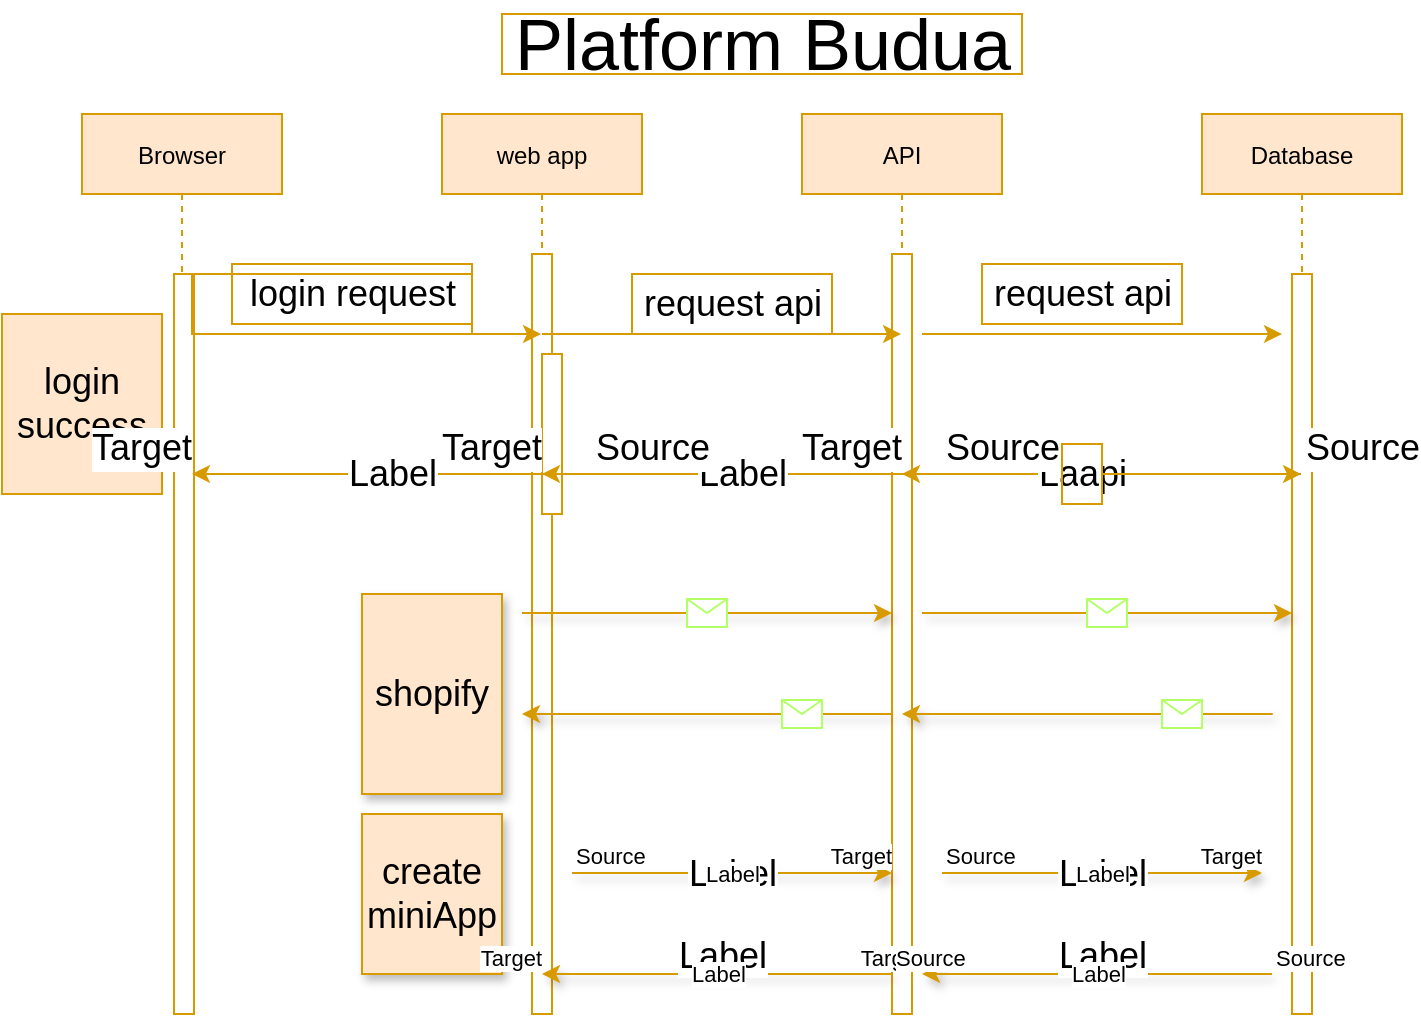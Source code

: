 <mxfile version="13.10.1" type="github">
  <diagram id="kgpKYQtTHZ0yAKxKKP6v" name="Page-1">
    <mxGraphModel dx="1038" dy="585" grid="1" gridSize="10" guides="1" tooltips="1" connect="1" arrows="1" fold="1" page="1" pageScale="1" pageWidth="850" pageHeight="1100" math="0" shadow="0">
      <root>
        <mxCell id="0" />
        <mxCell id="1" parent="0" />
        <mxCell id="3nuBFxr9cyL0pnOWT2aG-1" value="web app" style="shape=umlLifeline;perimeter=lifelinePerimeter;container=1;collapsible=0;recursiveResize=0;rounded=0;shadow=0;strokeWidth=1;fillColor=#ffe6cc;strokeColor=#D79B00;" parent="1" vertex="1">
          <mxGeometry x="260" y="80" width="100" height="450" as="geometry" />
        </mxCell>
        <mxCell id="3nuBFxr9cyL0pnOWT2aG-2" value="" style="points=[];perimeter=orthogonalPerimeter;rounded=0;shadow=0;strokeWidth=1;strokeColor=#D79B00;" parent="3nuBFxr9cyL0pnOWT2aG-1" vertex="1">
          <mxGeometry x="45" y="70" width="10" height="380" as="geometry" />
        </mxCell>
        <mxCell id="3nuBFxr9cyL0pnOWT2aG-4" value="" style="points=[];perimeter=orthogonalPerimeter;rounded=0;shadow=0;strokeWidth=1;fontSize=18;strokeColor=#D79B00;" parent="3nuBFxr9cyL0pnOWT2aG-1" vertex="1">
          <mxGeometry x="50" y="120" width="10" height="80" as="geometry" />
        </mxCell>
        <mxCell id="3nuBFxr9cyL0pnOWT2aG-5" value="API" style="shape=umlLifeline;perimeter=lifelinePerimeter;container=1;collapsible=0;recursiveResize=0;rounded=0;shadow=0;strokeWidth=1;fillColor=#ffe6cc;strokeColor=#D79B00;" parent="1" vertex="1">
          <mxGeometry x="440" y="80" width="100" height="450" as="geometry" />
        </mxCell>
        <mxCell id="3nuBFxr9cyL0pnOWT2aG-6" value="" style="points=[];perimeter=orthogonalPerimeter;rounded=0;shadow=0;strokeWidth=1;strokeColor=#D79B00;" parent="3nuBFxr9cyL0pnOWT2aG-5" vertex="1">
          <mxGeometry x="45" y="70" width="10" height="380" as="geometry" />
        </mxCell>
        <mxCell id="4AZCgMb4vHLecGoA0_im-1" value="Browser" style="shape=umlLifeline;perimeter=lifelinePerimeter;container=1;collapsible=0;recursiveResize=0;rounded=0;shadow=0;strokeWidth=1;fillColor=#ffe6cc;strokeColor=#D79B00;" vertex="1" parent="1">
          <mxGeometry x="80" y="80" width="100" height="450" as="geometry" />
        </mxCell>
        <mxCell id="4AZCgMb4vHLecGoA0_im-2" value="" style="points=[];perimeter=orthogonalPerimeter;rounded=0;shadow=0;strokeWidth=1;strokeColor=#D79B00;" vertex="1" parent="4AZCgMb4vHLecGoA0_im-1">
          <mxGeometry x="46" y="80" width="10" height="370" as="geometry" />
        </mxCell>
        <mxCell id="4AZCgMb4vHLecGoA0_im-3" value="Database" style="shape=umlLifeline;perimeter=lifelinePerimeter;container=1;collapsible=0;recursiveResize=0;rounded=0;shadow=0;strokeWidth=1;fillColor=#ffe6cc;strokeColor=#D79B00;" vertex="1" parent="1">
          <mxGeometry x="640" y="80" width="100" height="450" as="geometry" />
        </mxCell>
        <mxCell id="4AZCgMb4vHLecGoA0_im-4" value="" style="points=[];perimeter=orthogonalPerimeter;rounded=0;shadow=0;strokeWidth=1;strokeColor=#D79B00;" vertex="1" parent="4AZCgMb4vHLecGoA0_im-3">
          <mxGeometry x="45" y="80" width="10" height="370" as="geometry" />
        </mxCell>
        <mxCell id="4AZCgMb4vHLecGoA0_im-5" value="&lt;font style=&quot;font-size: 36px&quot;&gt;Platform Budua&lt;/font&gt;" style="text;html=1;align=center;verticalAlign=middle;resizable=0;points=[];autosize=1;strokeColor=#D79B00;" vertex="1" parent="1">
          <mxGeometry x="290" y="30" width="260" height="30" as="geometry" />
        </mxCell>
        <mxCell id="4AZCgMb4vHLecGoA0_im-9" value="" style="group;fontSize=18;strokeColor=#D79B00;" vertex="1" connectable="0" parent="1">
          <mxGeometry x="135" y="160" width="140" height="30" as="geometry" />
        </mxCell>
        <mxCell id="4AZCgMb4vHLecGoA0_im-7" value="" style="endArrow=classic;html=1;fontSize=18;strokeColor=#D79B00;" edge="1" parent="4AZCgMb4vHLecGoA0_im-9" target="3nuBFxr9cyL0pnOWT2aG-1">
          <mxGeometry width="50" height="50" relative="1" as="geometry">
            <mxPoint y="30" as="sourcePoint" />
            <mxPoint x="90" y="-50" as="targetPoint" />
            <Array as="points" />
          </mxGeometry>
        </mxCell>
        <mxCell id="4AZCgMb4vHLecGoA0_im-8" value="login request" style="text;html=1;align=center;verticalAlign=middle;resizable=0;points=[];autosize=1;fontSize=18;strokeColor=#D79B00;" vertex="1" parent="4AZCgMb4vHLecGoA0_im-9">
          <mxGeometry x="20" y="-5" width="120" height="30" as="geometry" />
        </mxCell>
        <mxCell id="4AZCgMb4vHLecGoA0_im-10" value="login success" style="whiteSpace=wrap;html=1;fontSize=18;fillColor=#ffe6cc;strokeColor=#D79B00;" vertex="1" parent="1">
          <mxGeometry x="40" y="180" width="80" height="90" as="geometry" />
        </mxCell>
        <mxCell id="4AZCgMb4vHLecGoA0_im-12" value="" style="endArrow=classic;html=1;fontSize=18;strokeColor=#D79B00;" edge="1" parent="1" source="3nuBFxr9cyL0pnOWT2aG-1" target="3nuBFxr9cyL0pnOWT2aG-5">
          <mxGeometry width="50" height="50" relative="1" as="geometry">
            <mxPoint x="340" y="220" as="sourcePoint" />
            <mxPoint x="390" y="170" as="targetPoint" />
            <Array as="points">
              <mxPoint x="370" y="190" />
            </Array>
          </mxGeometry>
        </mxCell>
        <mxCell id="4AZCgMb4vHLecGoA0_im-14" value="" style="endArrow=classic;html=1;fontSize=18;strokeColor=#D79B00;" edge="1" parent="1">
          <mxGeometry width="50" height="50" relative="1" as="geometry">
            <mxPoint x="500" y="190" as="sourcePoint" />
            <mxPoint x="680" y="190" as="targetPoint" />
            <Array as="points">
              <mxPoint x="560.5" y="190" />
            </Array>
          </mxGeometry>
        </mxCell>
        <mxCell id="4AZCgMb4vHLecGoA0_im-15" value="Label" style="endArrow=classic;html=1;fontSize=18;strokeColor=#D79B00;" edge="1" parent="1" source="4AZCgMb4vHLecGoA0_im-3">
          <mxGeometry x="0.098" relative="1" as="geometry">
            <mxPoint x="330" y="260" as="sourcePoint" />
            <mxPoint x="490" y="260" as="targetPoint" />
            <mxPoint as="offset" />
          </mxGeometry>
        </mxCell>
        <mxCell id="4AZCgMb4vHLecGoA0_im-16" value="api" style="edgeLabel;resizable=0;html=1;align=center;verticalAlign=middle;fontSize=18;strokeColor=#D79B00;" connectable="0" vertex="1" parent="4AZCgMb4vHLecGoA0_im-15">
          <mxGeometry relative="1" as="geometry" />
        </mxCell>
        <mxCell id="4AZCgMb4vHLecGoA0_im-17" value="Source" style="edgeLabel;resizable=0;html=1;align=left;verticalAlign=bottom;fontSize=18;strokeColor=#D79B00;" connectable="0" vertex="1" parent="4AZCgMb4vHLecGoA0_im-15">
          <mxGeometry x="-1" relative="1" as="geometry" />
        </mxCell>
        <mxCell id="4AZCgMb4vHLecGoA0_im-18" value="Target" style="edgeLabel;resizable=0;html=1;align=right;verticalAlign=bottom;fontSize=18;strokeColor=#D79B00;" connectable="0" vertex="1" parent="4AZCgMb4vHLecGoA0_im-15">
          <mxGeometry x="1" relative="1" as="geometry" />
        </mxCell>
        <mxCell id="4AZCgMb4vHLecGoA0_im-19" value="Label" style="endArrow=classic;html=1;fontSize=18;strokeColor=#D79B00;" edge="1" parent="1">
          <mxGeometry relative="1" as="geometry">
            <mxPoint x="509.5" y="260" as="sourcePoint" />
            <mxPoint x="310" y="260" as="targetPoint" />
          </mxGeometry>
        </mxCell>
        <mxCell id="4AZCgMb4vHLecGoA0_im-21" value="Source" style="edgeLabel;resizable=0;html=1;align=left;verticalAlign=bottom;fontSize=18;strokeColor=#D79B00;" connectable="0" vertex="1" parent="4AZCgMb4vHLecGoA0_im-19">
          <mxGeometry x="-1" relative="1" as="geometry" />
        </mxCell>
        <mxCell id="4AZCgMb4vHLecGoA0_im-22" value="Target" style="edgeLabel;resizable=0;html=1;align=right;verticalAlign=bottom;fontSize=18;strokeColor=#D79B00;" connectable="0" vertex="1" parent="4AZCgMb4vHLecGoA0_im-19">
          <mxGeometry x="1" relative="1" as="geometry" />
        </mxCell>
        <mxCell id="4AZCgMb4vHLecGoA0_im-23" value="Label" style="endArrow=classic;html=1;fontSize=18;strokeColor=#D79B00;" edge="1" parent="1">
          <mxGeometry relative="1" as="geometry">
            <mxPoint x="334.5" y="260" as="sourcePoint" />
            <mxPoint x="135" y="260" as="targetPoint" />
          </mxGeometry>
        </mxCell>
        <mxCell id="4AZCgMb4vHLecGoA0_im-24" value="Label" style="edgeLabel;resizable=0;html=1;align=center;verticalAlign=middle;fontSize=18;strokeColor=#D79B00;" connectable="0" vertex="1" parent="4AZCgMb4vHLecGoA0_im-23">
          <mxGeometry relative="1" as="geometry" />
        </mxCell>
        <mxCell id="4AZCgMb4vHLecGoA0_im-25" value="Source" style="edgeLabel;resizable=0;html=1;align=left;verticalAlign=bottom;fontSize=18;strokeColor=#D79B00;" connectable="0" vertex="1" parent="4AZCgMb4vHLecGoA0_im-23">
          <mxGeometry x="-1" relative="1" as="geometry" />
        </mxCell>
        <mxCell id="4AZCgMb4vHLecGoA0_im-26" value="Target" style="edgeLabel;resizable=0;html=1;align=right;verticalAlign=bottom;fontSize=18;strokeColor=#D79B00;" connectable="0" vertex="1" parent="4AZCgMb4vHLecGoA0_im-23">
          <mxGeometry x="1" relative="1" as="geometry" />
        </mxCell>
        <mxCell id="4AZCgMb4vHLecGoA0_im-27" value="request api" style="text;html=1;align=center;verticalAlign=middle;resizable=0;points=[];autosize=1;fontSize=18;strokeColor=#D79B00;" vertex="1" parent="1">
          <mxGeometry x="355" y="160" width="100" height="30" as="geometry" />
        </mxCell>
        <mxCell id="4AZCgMb4vHLecGoA0_im-28" value="request api" style="text;html=1;align=center;verticalAlign=middle;resizable=0;points=[];autosize=1;fontSize=18;strokeColor=#D79B00;" vertex="1" parent="1">
          <mxGeometry x="530" y="155" width="100" height="30" as="geometry" />
        </mxCell>
        <mxCell id="4AZCgMb4vHLecGoA0_im-30" value="" style="edgeStyle=none;orthogonalLoop=1;jettySize=auto;html=1;fontSize=18;strokeColor=#D79B00;" edge="1" parent="1" source="4AZCgMb4vHLecGoA0_im-29" target="4AZCgMb4vHLecGoA0_im-3">
          <mxGeometry relative="1" as="geometry" />
        </mxCell>
        <mxCell id="4AZCgMb4vHLecGoA0_im-29" value="&amp;nbsp;" style="text;html=1;align=center;verticalAlign=middle;resizable=0;points=[];autosize=1;fontSize=18;strokeColor=#D79B00;" vertex="1" parent="1">
          <mxGeometry x="570" y="245" width="20" height="30" as="geometry" />
        </mxCell>
        <mxCell id="4AZCgMb4vHLecGoA0_im-36" value="shopify" style="whiteSpace=wrap;html=1;shadow=1;strokeColor=#d79b00;fontSize=18;fillColor=#ffe6cc;" vertex="1" parent="1">
          <mxGeometry x="220" y="320" width="70" height="100" as="geometry" />
        </mxCell>
        <mxCell id="4AZCgMb4vHLecGoA0_im-37" value="" style="endArrow=classic;html=1;shadow=1;strokeColor=#D79B00;fontSize=18;" edge="1" parent="1" target="3nuBFxr9cyL0pnOWT2aG-6">
          <mxGeometry relative="1" as="geometry">
            <mxPoint x="300" y="329.5" as="sourcePoint" />
            <mxPoint x="400" y="329.5" as="targetPoint" />
            <Array as="points">
              <mxPoint x="320" y="329.5" />
              <mxPoint x="350" y="329.5" />
            </Array>
          </mxGeometry>
        </mxCell>
        <mxCell id="4AZCgMb4vHLecGoA0_im-38" value="" style="shape=message;html=1;outlineConnect=0;strokeColor=#B3FF66;" vertex="1" parent="4AZCgMb4vHLecGoA0_im-37">
          <mxGeometry width="20" height="14" relative="1" as="geometry">
            <mxPoint x="-10" y="-7" as="offset" />
          </mxGeometry>
        </mxCell>
        <mxCell id="4AZCgMb4vHLecGoA0_im-39" value="" style="endArrow=classic;html=1;shadow=1;strokeColor=#D79B00;fontSize=18;" edge="1" parent="1">
          <mxGeometry relative="1" as="geometry">
            <mxPoint x="500" y="329.5" as="sourcePoint" />
            <mxPoint x="685" y="329.5" as="targetPoint" />
            <Array as="points">
              <mxPoint x="520" y="329.5" />
              <mxPoint x="550" y="329.5" />
            </Array>
          </mxGeometry>
        </mxCell>
        <mxCell id="4AZCgMb4vHLecGoA0_im-40" value="" style="shape=message;html=1;outlineConnect=0;strokeColor=#B3FF66;" vertex="1" parent="4AZCgMb4vHLecGoA0_im-39">
          <mxGeometry width="20" height="14" relative="1" as="geometry">
            <mxPoint x="-10" y="-7" as="offset" />
          </mxGeometry>
        </mxCell>
        <mxCell id="4AZCgMb4vHLecGoA0_im-43" value="" style="endArrow=classic;html=1;shadow=1;strokeColor=#D79B00;fontSize=18;" edge="1" parent="1">
          <mxGeometry relative="1" as="geometry">
            <mxPoint x="590" y="380" as="sourcePoint" />
            <mxPoint x="490" y="380" as="targetPoint" />
            <Array as="points">
              <mxPoint x="610" y="380" />
              <mxPoint x="640" y="380" />
              <mxPoint x="680" y="380" />
            </Array>
          </mxGeometry>
        </mxCell>
        <mxCell id="4AZCgMb4vHLecGoA0_im-44" value="" style="shape=message;html=1;outlineConnect=0;strokeColor=#B3FF66;" vertex="1" parent="4AZCgMb4vHLecGoA0_im-43">
          <mxGeometry width="20" height="14" relative="1" as="geometry">
            <mxPoint x="-10" y="-7" as="offset" />
          </mxGeometry>
        </mxCell>
        <mxCell id="4AZCgMb4vHLecGoA0_im-45" value="" style="endArrow=classic;html=1;shadow=1;strokeColor=#D79B00;fontSize=18;" edge="1" parent="1">
          <mxGeometry relative="1" as="geometry">
            <mxPoint x="400" y="380" as="sourcePoint" />
            <mxPoint x="300" y="380" as="targetPoint" />
            <Array as="points">
              <mxPoint x="420" y="380" />
              <mxPoint x="450" y="380" />
              <mxPoint x="490" y="380" />
            </Array>
          </mxGeometry>
        </mxCell>
        <mxCell id="4AZCgMb4vHLecGoA0_im-46" value="" style="shape=message;html=1;outlineConnect=0;strokeColor=#B3FF66;" vertex="1" parent="4AZCgMb4vHLecGoA0_im-45">
          <mxGeometry width="20" height="14" relative="1" as="geometry">
            <mxPoint x="-10" y="-7" as="offset" />
          </mxGeometry>
        </mxCell>
        <mxCell id="4AZCgMb4vHLecGoA0_im-48" value="create miniApp" style="whiteSpace=wrap;html=1;shadow=1;strokeColor=#d79b00;fontSize=18;fillColor=#ffe6cc;" vertex="1" parent="1">
          <mxGeometry x="220" y="430" width="70" height="80" as="geometry" />
        </mxCell>
        <mxCell id="4AZCgMb4vHLecGoA0_im-49" value="Label" style="endArrow=classic;html=1;shadow=1;strokeColor=#D79B00;fontSize=18;" edge="1" parent="1">
          <mxGeometry relative="1" as="geometry">
            <mxPoint x="325" y="459.5" as="sourcePoint" />
            <mxPoint x="485" y="459.5" as="targetPoint" />
          </mxGeometry>
        </mxCell>
        <mxCell id="4AZCgMb4vHLecGoA0_im-50" value="Label" style="edgeLabel;resizable=0;html=1;align=center;verticalAlign=middle;" connectable="0" vertex="1" parent="4AZCgMb4vHLecGoA0_im-49">
          <mxGeometry relative="1" as="geometry" />
        </mxCell>
        <mxCell id="4AZCgMb4vHLecGoA0_im-51" value="Source" style="edgeLabel;resizable=0;html=1;align=left;verticalAlign=bottom;" connectable="0" vertex="1" parent="4AZCgMb4vHLecGoA0_im-49">
          <mxGeometry x="-1" relative="1" as="geometry" />
        </mxCell>
        <mxCell id="4AZCgMb4vHLecGoA0_im-52" value="Target" style="edgeLabel;resizable=0;html=1;align=right;verticalAlign=bottom;" connectable="0" vertex="1" parent="4AZCgMb4vHLecGoA0_im-49">
          <mxGeometry x="1" relative="1" as="geometry" />
        </mxCell>
        <mxCell id="4AZCgMb4vHLecGoA0_im-53" value="Label" style="endArrow=classic;html=1;shadow=1;strokeColor=#D79B00;fontSize=18;" edge="1" parent="1">
          <mxGeometry relative="1" as="geometry">
            <mxPoint x="510" y="459.5" as="sourcePoint" />
            <mxPoint x="670" y="459.5" as="targetPoint" />
            <Array as="points">
              <mxPoint x="550" y="459.5" />
              <mxPoint x="580" y="459.5" />
            </Array>
          </mxGeometry>
        </mxCell>
        <mxCell id="4AZCgMb4vHLecGoA0_im-54" value="Label" style="edgeLabel;resizable=0;html=1;align=center;verticalAlign=middle;" connectable="0" vertex="1" parent="4AZCgMb4vHLecGoA0_im-53">
          <mxGeometry relative="1" as="geometry" />
        </mxCell>
        <mxCell id="4AZCgMb4vHLecGoA0_im-55" value="Source" style="edgeLabel;resizable=0;html=1;align=left;verticalAlign=bottom;" connectable="0" vertex="1" parent="4AZCgMb4vHLecGoA0_im-53">
          <mxGeometry x="-1" relative="1" as="geometry" />
        </mxCell>
        <mxCell id="4AZCgMb4vHLecGoA0_im-56" value="Target" style="edgeLabel;resizable=0;html=1;align=right;verticalAlign=bottom;" connectable="0" vertex="1" parent="4AZCgMb4vHLecGoA0_im-53">
          <mxGeometry x="1" relative="1" as="geometry" />
        </mxCell>
        <mxCell id="4AZCgMb4vHLecGoA0_im-59" value="Label" style="endArrow=classic;html=1;shadow=1;strokeColor=#D79B00;fontSize=18;" edge="1" parent="1">
          <mxGeometry x="-0.029" y="-9" relative="1" as="geometry">
            <mxPoint x="675" y="510" as="sourcePoint" />
            <mxPoint x="500" y="510" as="targetPoint" />
            <mxPoint as="offset" />
          </mxGeometry>
        </mxCell>
        <mxCell id="4AZCgMb4vHLecGoA0_im-60" value="Label" style="edgeLabel;resizable=0;html=1;align=center;verticalAlign=middle;" connectable="0" vertex="1" parent="4AZCgMb4vHLecGoA0_im-59">
          <mxGeometry relative="1" as="geometry" />
        </mxCell>
        <mxCell id="4AZCgMb4vHLecGoA0_im-61" value="Source" style="edgeLabel;resizable=0;html=1;align=left;verticalAlign=bottom;" connectable="0" vertex="1" parent="4AZCgMb4vHLecGoA0_im-59">
          <mxGeometry x="-1" relative="1" as="geometry" />
        </mxCell>
        <mxCell id="4AZCgMb4vHLecGoA0_im-62" value="Target" style="edgeLabel;resizable=0;html=1;align=right;verticalAlign=bottom;" connectable="0" vertex="1" parent="4AZCgMb4vHLecGoA0_im-59">
          <mxGeometry x="1" relative="1" as="geometry" />
        </mxCell>
        <mxCell id="4AZCgMb4vHLecGoA0_im-63" value="Label" style="endArrow=classic;html=1;shadow=1;strokeColor=#D79B00;fontSize=18;" edge="1" parent="1">
          <mxGeometry x="-0.029" y="-9" relative="1" as="geometry">
            <mxPoint x="485" y="510" as="sourcePoint" />
            <mxPoint x="310" y="510" as="targetPoint" />
            <mxPoint as="offset" />
          </mxGeometry>
        </mxCell>
        <mxCell id="4AZCgMb4vHLecGoA0_im-64" value="Label" style="edgeLabel;resizable=0;html=1;align=center;verticalAlign=middle;" connectable="0" vertex="1" parent="4AZCgMb4vHLecGoA0_im-63">
          <mxGeometry relative="1" as="geometry" />
        </mxCell>
        <mxCell id="4AZCgMb4vHLecGoA0_im-65" value="Source" style="edgeLabel;resizable=0;html=1;align=left;verticalAlign=bottom;" connectable="0" vertex="1" parent="4AZCgMb4vHLecGoA0_im-63">
          <mxGeometry x="-1" relative="1" as="geometry" />
        </mxCell>
        <mxCell id="4AZCgMb4vHLecGoA0_im-66" value="Target" style="edgeLabel;resizable=0;html=1;align=right;verticalAlign=bottom;" connectable="0" vertex="1" parent="4AZCgMb4vHLecGoA0_im-63">
          <mxGeometry x="1" relative="1" as="geometry" />
        </mxCell>
      </root>
    </mxGraphModel>
  </diagram>
</mxfile>
